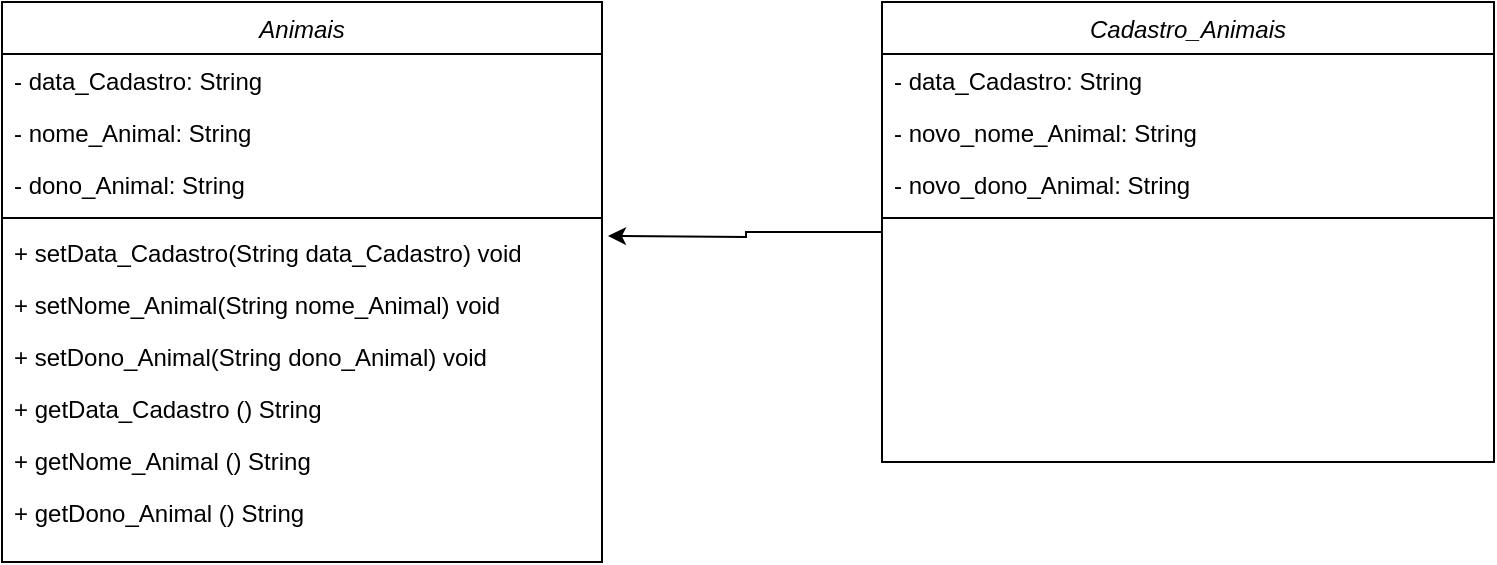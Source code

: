<mxfile version="15.2.9" type="device"><diagram id="C5RBs43oDa-KdzZeNtuy" name="Page-1"><mxGraphModel dx="782" dy="468" grid="1" gridSize="10" guides="1" tooltips="1" connect="1" arrows="1" fold="1" page="1" pageScale="1" pageWidth="827" pageHeight="1169" math="0" shadow="0"><root><mxCell id="WIyWlLk6GJQsqaUBKTNV-0"/><mxCell id="WIyWlLk6GJQsqaUBKTNV-1" parent="WIyWlLk6GJQsqaUBKTNV-0"/><mxCell id="zkfFHV4jXpPFQw0GAbJ--0" value="Animais" style="swimlane;fontStyle=2;align=center;verticalAlign=top;childLayout=stackLayout;horizontal=1;startSize=26;horizontalStack=0;resizeParent=1;resizeLast=0;collapsible=1;marginBottom=0;rounded=0;shadow=0;strokeWidth=1;" parent="WIyWlLk6GJQsqaUBKTNV-1" vertex="1"><mxGeometry x="30" y="120" width="300" height="280" as="geometry"><mxRectangle x="230" y="140" width="160" height="26" as="alternateBounds"/></mxGeometry></mxCell><mxCell id="zkfFHV4jXpPFQw0GAbJ--1" value="- data_Cadastro: String" style="text;align=left;verticalAlign=top;spacingLeft=4;spacingRight=4;overflow=hidden;rotatable=0;points=[[0,0.5],[1,0.5]];portConstraint=eastwest;" parent="zkfFHV4jXpPFQw0GAbJ--0" vertex="1"><mxGeometry y="26" width="300" height="26" as="geometry"/></mxCell><mxCell id="zkfFHV4jXpPFQw0GAbJ--2" value="- nome_Animal: String" style="text;align=left;verticalAlign=top;spacingLeft=4;spacingRight=4;overflow=hidden;rotatable=0;points=[[0,0.5],[1,0.5]];portConstraint=eastwest;rounded=0;shadow=0;html=0;" parent="zkfFHV4jXpPFQw0GAbJ--0" vertex="1"><mxGeometry y="52" width="300" height="26" as="geometry"/></mxCell><mxCell id="zkfFHV4jXpPFQw0GAbJ--3" value="- dono_Animal: String" style="text;align=left;verticalAlign=top;spacingLeft=4;spacingRight=4;overflow=hidden;rotatable=0;points=[[0,0.5],[1,0.5]];portConstraint=eastwest;rounded=0;shadow=0;html=0;" parent="zkfFHV4jXpPFQw0GAbJ--0" vertex="1"><mxGeometry y="78" width="300" height="26" as="geometry"/></mxCell><mxCell id="zkfFHV4jXpPFQw0GAbJ--4" value="" style="line;html=1;strokeWidth=1;align=left;verticalAlign=middle;spacingTop=-1;spacingLeft=3;spacingRight=3;rotatable=0;labelPosition=right;points=[];portConstraint=eastwest;" parent="zkfFHV4jXpPFQw0GAbJ--0" vertex="1"><mxGeometry y="104" width="300" height="8" as="geometry"/></mxCell><mxCell id="QpR7AOpbxrYG5mWUOp3a-19" value="+ setData_Cadastro(String data_Cadastro) void" style="text;align=left;verticalAlign=top;spacingLeft=4;spacingRight=4;overflow=hidden;rotatable=0;points=[[0,0.5],[1,0.5]];portConstraint=eastwest;" vertex="1" parent="zkfFHV4jXpPFQw0GAbJ--0"><mxGeometry y="112" width="300" height="26" as="geometry"/></mxCell><mxCell id="QpR7AOpbxrYG5mWUOp3a-11" value="+ setNome_Animal(String nome_Animal) void" style="text;align=left;verticalAlign=top;spacingLeft=4;spacingRight=4;overflow=hidden;rotatable=0;points=[[0,0.5],[1,0.5]];portConstraint=eastwest;" vertex="1" parent="zkfFHV4jXpPFQw0GAbJ--0"><mxGeometry y="138" width="300" height="26" as="geometry"/></mxCell><mxCell id="QpR7AOpbxrYG5mWUOp3a-20" value="+ setDono_Animal(String dono_Animal) void" style="text;align=left;verticalAlign=top;spacingLeft=4;spacingRight=4;overflow=hidden;rotatable=0;points=[[0,0.5],[1,0.5]];portConstraint=eastwest;" vertex="1" parent="zkfFHV4jXpPFQw0GAbJ--0"><mxGeometry y="164" width="300" height="26" as="geometry"/></mxCell><mxCell id="QpR7AOpbxrYG5mWUOp3a-15" value="+ getData_Cadastro () String" style="text;align=left;verticalAlign=top;spacingLeft=4;spacingRight=4;overflow=hidden;rotatable=0;points=[[0,0.5],[1,0.5]];portConstraint=eastwest;rounded=0;shadow=0;html=0;" vertex="1" parent="zkfFHV4jXpPFQw0GAbJ--0"><mxGeometry y="190" width="300" height="26" as="geometry"/></mxCell><mxCell id="QpR7AOpbxrYG5mWUOp3a-21" value="+ getNome_Animal () String" style="text;align=left;verticalAlign=top;spacingLeft=4;spacingRight=4;overflow=hidden;rotatable=0;points=[[0,0.5],[1,0.5]];portConstraint=eastwest;rounded=0;shadow=0;html=0;" vertex="1" parent="zkfFHV4jXpPFQw0GAbJ--0"><mxGeometry y="216" width="300" height="26" as="geometry"/></mxCell><mxCell id="QpR7AOpbxrYG5mWUOp3a-22" value="+ getDono_Animal () String" style="text;align=left;verticalAlign=top;spacingLeft=4;spacingRight=4;overflow=hidden;rotatable=0;points=[[0,0.5],[1,0.5]];portConstraint=eastwest;rounded=0;shadow=0;html=0;" vertex="1" parent="zkfFHV4jXpPFQw0GAbJ--0"><mxGeometry y="242" width="300" height="26" as="geometry"/></mxCell><mxCell id="QpR7AOpbxrYG5mWUOp3a-48" style="edgeStyle=orthogonalEdgeStyle;rounded=0;orthogonalLoop=1;jettySize=auto;html=1;exitX=0;exitY=0.5;exitDx=0;exitDy=0;" edge="1" parent="WIyWlLk6GJQsqaUBKTNV-1" source="QpR7AOpbxrYG5mWUOp3a-34"><mxGeometry relative="1" as="geometry"><mxPoint x="333" y="237" as="targetPoint"/></mxGeometry></mxCell><mxCell id="QpR7AOpbxrYG5mWUOp3a-34" value="Cadastro_Animais" style="swimlane;fontStyle=2;align=center;verticalAlign=top;childLayout=stackLayout;horizontal=1;startSize=26;horizontalStack=0;resizeParent=1;resizeLast=0;collapsible=1;marginBottom=0;rounded=0;shadow=0;strokeWidth=1;" vertex="1" parent="WIyWlLk6GJQsqaUBKTNV-1"><mxGeometry x="470" y="120" width="306" height="230" as="geometry"><mxRectangle x="230" y="140" width="160" height="26" as="alternateBounds"/></mxGeometry></mxCell><mxCell id="QpR7AOpbxrYG5mWUOp3a-35" value="- data_Cadastro: String" style="text;align=left;verticalAlign=top;spacingLeft=4;spacingRight=4;overflow=hidden;rotatable=0;points=[[0,0.5],[1,0.5]];portConstraint=eastwest;" vertex="1" parent="QpR7AOpbxrYG5mWUOp3a-34"><mxGeometry y="26" width="306" height="26" as="geometry"/></mxCell><mxCell id="QpR7AOpbxrYG5mWUOp3a-36" value="- novo_nome_Animal: String" style="text;align=left;verticalAlign=top;spacingLeft=4;spacingRight=4;overflow=hidden;rotatable=0;points=[[0,0.5],[1,0.5]];portConstraint=eastwest;rounded=0;shadow=0;html=0;" vertex="1" parent="QpR7AOpbxrYG5mWUOp3a-34"><mxGeometry y="52" width="306" height="26" as="geometry"/></mxCell><mxCell id="QpR7AOpbxrYG5mWUOp3a-37" value="- novo_dono_Animal: String" style="text;align=left;verticalAlign=top;spacingLeft=4;spacingRight=4;overflow=hidden;rotatable=0;points=[[0,0.5],[1,0.5]];portConstraint=eastwest;rounded=0;shadow=0;html=0;" vertex="1" parent="QpR7AOpbxrYG5mWUOp3a-34"><mxGeometry y="78" width="306" height="26" as="geometry"/></mxCell><mxCell id="QpR7AOpbxrYG5mWUOp3a-38" value="" style="line;html=1;strokeWidth=1;align=left;verticalAlign=middle;spacingTop=-1;spacingLeft=3;spacingRight=3;rotatable=0;labelPosition=right;points=[];portConstraint=eastwest;" vertex="1" parent="QpR7AOpbxrYG5mWUOp3a-34"><mxGeometry y="104" width="306" height="8" as="geometry"/></mxCell></root></mxGraphModel></diagram></mxfile>